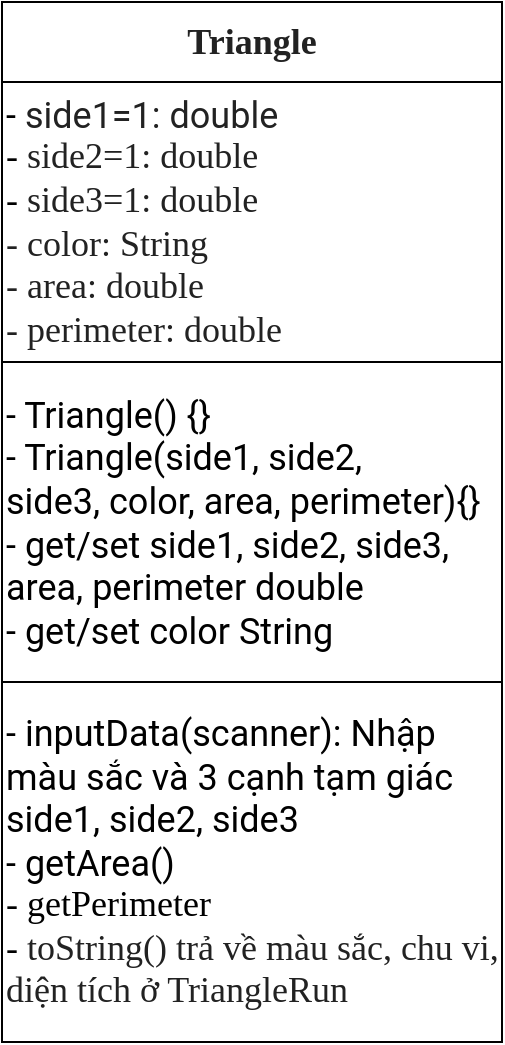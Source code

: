 <mxfile version="24.4.6" type="device">
  <diagram name="Trang-1" id="CmY3z-MZ46bx_6dcvwtU">
    <mxGraphModel dx="1050" dy="522" grid="1" gridSize="10" guides="1" tooltips="1" connect="1" arrows="1" fold="1" page="1" pageScale="1" pageWidth="827" pageHeight="1169" math="0" shadow="0">
      <root>
        <mxCell id="0" />
        <mxCell id="1" parent="0" />
        <mxCell id="lqOoCfFzjaH7frLg9bI3-1" value="&lt;span style=&quot;color: rgb(34, 34, 34); font-family: &amp;quot;Roboto Flex&amp;quot;; text-align: left; background-color: rgb(255, 255, 255);&quot;&gt;&lt;b style=&quot;&quot;&gt;&lt;font style=&quot;font-size: 18px;&quot;&gt;Triangle&lt;/font&gt;&lt;/b&gt;&lt;/span&gt;" style="rounded=0;whiteSpace=wrap;html=1;" vertex="1" parent="1">
          <mxGeometry x="190" y="40" width="250" height="40" as="geometry" />
        </mxCell>
        <mxCell id="lqOoCfFzjaH7frLg9bI3-2" value="&lt;font style=&quot;font-size: 18px;&quot; face=&quot;Roboto&quot;&gt;-&amp;nbsp;&lt;span style=&quot;color: rgb(34, 34, 34); background-color: rgb(255, 255, 255);&quot;&gt;side1=1: double&lt;/span&gt;&lt;/font&gt;&lt;div&gt;&lt;font style=&quot;font-size: 18px;&quot; face=&quot;-lBqItBF3P4gWD6e38pQ&quot;&gt;-&amp;nbsp;&lt;span style=&quot;color: rgb(34, 34, 34); background-color: rgb(255, 255, 255);&quot;&gt;side2=1: double&lt;/span&gt;&lt;span style=&quot;color: rgb(34, 34, 34); background-color: rgb(255, 255, 255);&quot;&gt;&lt;br&gt;&lt;/span&gt;&lt;/font&gt;&lt;/div&gt;&lt;div&gt;&lt;font style=&quot;font-size: 18px;&quot; face=&quot;-lBqItBF3P4gWD6e38pQ&quot;&gt;-&amp;nbsp;&lt;span style=&quot;color: rgb(34, 34, 34); background-color: rgb(255, 255, 255);&quot;&gt;side3=1: double&lt;/span&gt;&lt;span style=&quot;color: rgb(34, 34, 34); background-color: rgb(255, 255, 255);&quot;&gt;&lt;br&gt;&lt;/span&gt;&lt;/font&gt;&lt;/div&gt;&lt;div&gt;&lt;font style=&quot;font-size: 18px;&quot; face=&quot;-lBqItBF3P4gWD6e38pQ&quot;&gt;&lt;span style=&quot;color: rgb(34, 34, 34); background-color: rgb(255, 255, 255);&quot;&gt;- color: String&lt;/span&gt;&lt;/font&gt;&lt;/div&gt;&lt;div&gt;&lt;span style=&quot;color: rgb(34, 34, 34); background-color: rgb(255, 255, 255);&quot;&gt;&lt;font style=&quot;font-size: 18px;&quot; face=&quot;-lBqItBF3P4gWD6e38pQ&quot;&gt;- area: double&lt;/font&gt;&lt;/span&gt;&lt;/div&gt;&lt;div&gt;&lt;font style=&quot;font-size: 18px;&quot; face=&quot;-lBqItBF3P4gWD6e38pQ&quot;&gt;&lt;span style=&quot;color: rgb(34, 34, 34); background-color: rgb(255, 255, 255);&quot;&gt;- p&lt;/span&gt;&lt;span style=&quot;background-color: rgb(255, 255, 255); color: rgb(34, 34, 34);&quot;&gt;erimeter: double&lt;/span&gt;&lt;/font&gt;&lt;/div&gt;" style="rounded=0;whiteSpace=wrap;html=1;align=left;" vertex="1" parent="1">
          <mxGeometry x="190" y="80" width="250" height="140" as="geometry" />
        </mxCell>
        <mxCell id="lqOoCfFzjaH7frLg9bI3-3" value="&lt;div&gt;&lt;font face=&quot;Roboto&quot;&gt;&lt;span style=&quot;font-size: 18px;&quot;&gt;- Triangle() {}&lt;/span&gt;&lt;/font&gt;&lt;/div&gt;&lt;div&gt;&lt;font face=&quot;Roboto&quot;&gt;&lt;span style=&quot;font-size: 18px;&quot;&gt;- Triangle(&lt;/span&gt;&lt;/font&gt;&lt;span style=&quot;font-family: Roboto; font-size: 18px; background-color: initial;&quot;&gt;side1, side2, side3,&amp;nbsp;&lt;/span&gt;&lt;span style=&quot;font-family: Roboto; font-size: 18px; background-color: initial;&quot;&gt;color,&lt;/span&gt;&lt;span style=&quot;background-color: initial; font-family: Roboto; font-size: 18px;&quot;&gt;&amp;nbsp;area, perimeter&lt;/span&gt;&lt;span style=&quot;background-color: initial; font-size: 18px; font-family: Roboto;&quot;&gt;){}&lt;/span&gt;&lt;/div&gt;&lt;div&gt;&lt;font face=&quot;Roboto&quot;&gt;&lt;span style=&quot;font-size: 18px;&quot;&gt;- get/set side1, side2, side3, area, perimeter double&lt;/span&gt;&lt;/font&gt;&lt;/div&gt;&lt;div&gt;&lt;font face=&quot;Roboto&quot;&gt;&lt;span style=&quot;font-size: 18px;&quot;&gt;- get/set color String&lt;/span&gt;&lt;/font&gt;&lt;/div&gt;" style="rounded=0;whiteSpace=wrap;html=1;align=left;" vertex="1" parent="1">
          <mxGeometry x="190" y="220" width="250" height="160" as="geometry" />
        </mxCell>
        <mxCell id="lqOoCfFzjaH7frLg9bI3-4" value="&lt;div&gt;&lt;span style=&quot;font-size: 18px; font-family: Roboto; background-color: initial;&quot;&gt;- inputData(scanner): Nhập màu sắc và 3 cạnh tạm giác side1, side2, side3&lt;/span&gt;&lt;/div&gt;&lt;div&gt;&lt;span style=&quot;font-size: 18px; font-family: Roboto; background-color: initial;&quot;&gt;- getArea()&lt;/span&gt;&lt;br&gt;&lt;/div&gt;&lt;div&gt;&lt;span style=&quot;font-size: 18px; font-family: -lBqItBF3P4gWD6e38pQ; background-color: initial;&quot;&gt;- getPerimeter&lt;/span&gt;&lt;/div&gt;&lt;div&gt;&lt;span style=&quot;font-size: 18px; font-family: -lBqItBF3P4gWD6e38pQ; background-color: initial;&quot;&gt;-&lt;/span&gt;&lt;font style=&quot;font-size: 18px;&quot;&gt;&lt;span style=&quot;font-family: -lBqItBF3P4gWD6e38pQ; background-color: initial;&quot;&gt;&amp;nbsp;&lt;/span&gt;&lt;span style=&quot;background-color: rgb(255, 255, 255); color: rgb(34, 34, 34); font-family: &amp;quot;Roboto Flex&amp;quot;;&quot;&gt;toString() trả về màu sắc, chu vi, diện tích ở TriangleRun&lt;/span&gt;&lt;/font&gt;&lt;/div&gt;" style="rounded=0;whiteSpace=wrap;html=1;align=left;" vertex="1" parent="1">
          <mxGeometry x="190" y="380" width="250" height="180" as="geometry" />
        </mxCell>
      </root>
    </mxGraphModel>
  </diagram>
</mxfile>
